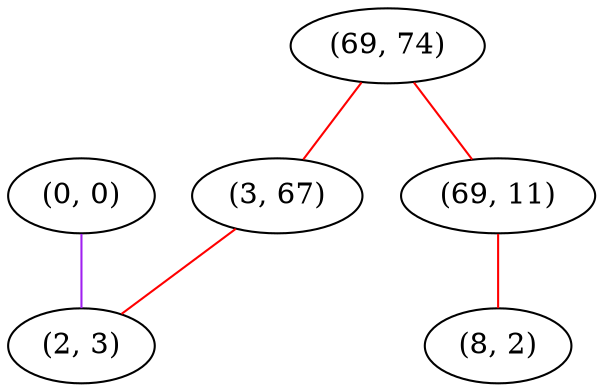 graph "" {
"(0, 0)";
"(69, 74)";
"(3, 67)";
"(69, 11)";
"(2, 3)";
"(8, 2)";
"(0, 0)" -- "(2, 3)"  [color=purple, key=0, weight=4];
"(69, 74)" -- "(3, 67)"  [color=red, key=0, weight=1];
"(69, 74)" -- "(69, 11)"  [color=red, key=0, weight=1];
"(3, 67)" -- "(2, 3)"  [color=red, key=0, weight=1];
"(69, 11)" -- "(8, 2)"  [color=red, key=0, weight=1];
}
